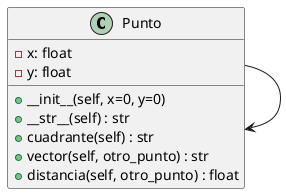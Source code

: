 @startuml

class Punto {
  -x: float
  -y: float

  +__init__(self, x=0, y=0)
  +__str__(self) : str
  +cuadrante(self) : str
  +vector(self, otro_punto) : str
  +distancia(self, otro_punto) : float
}

Punto --> Punto
@enduml





